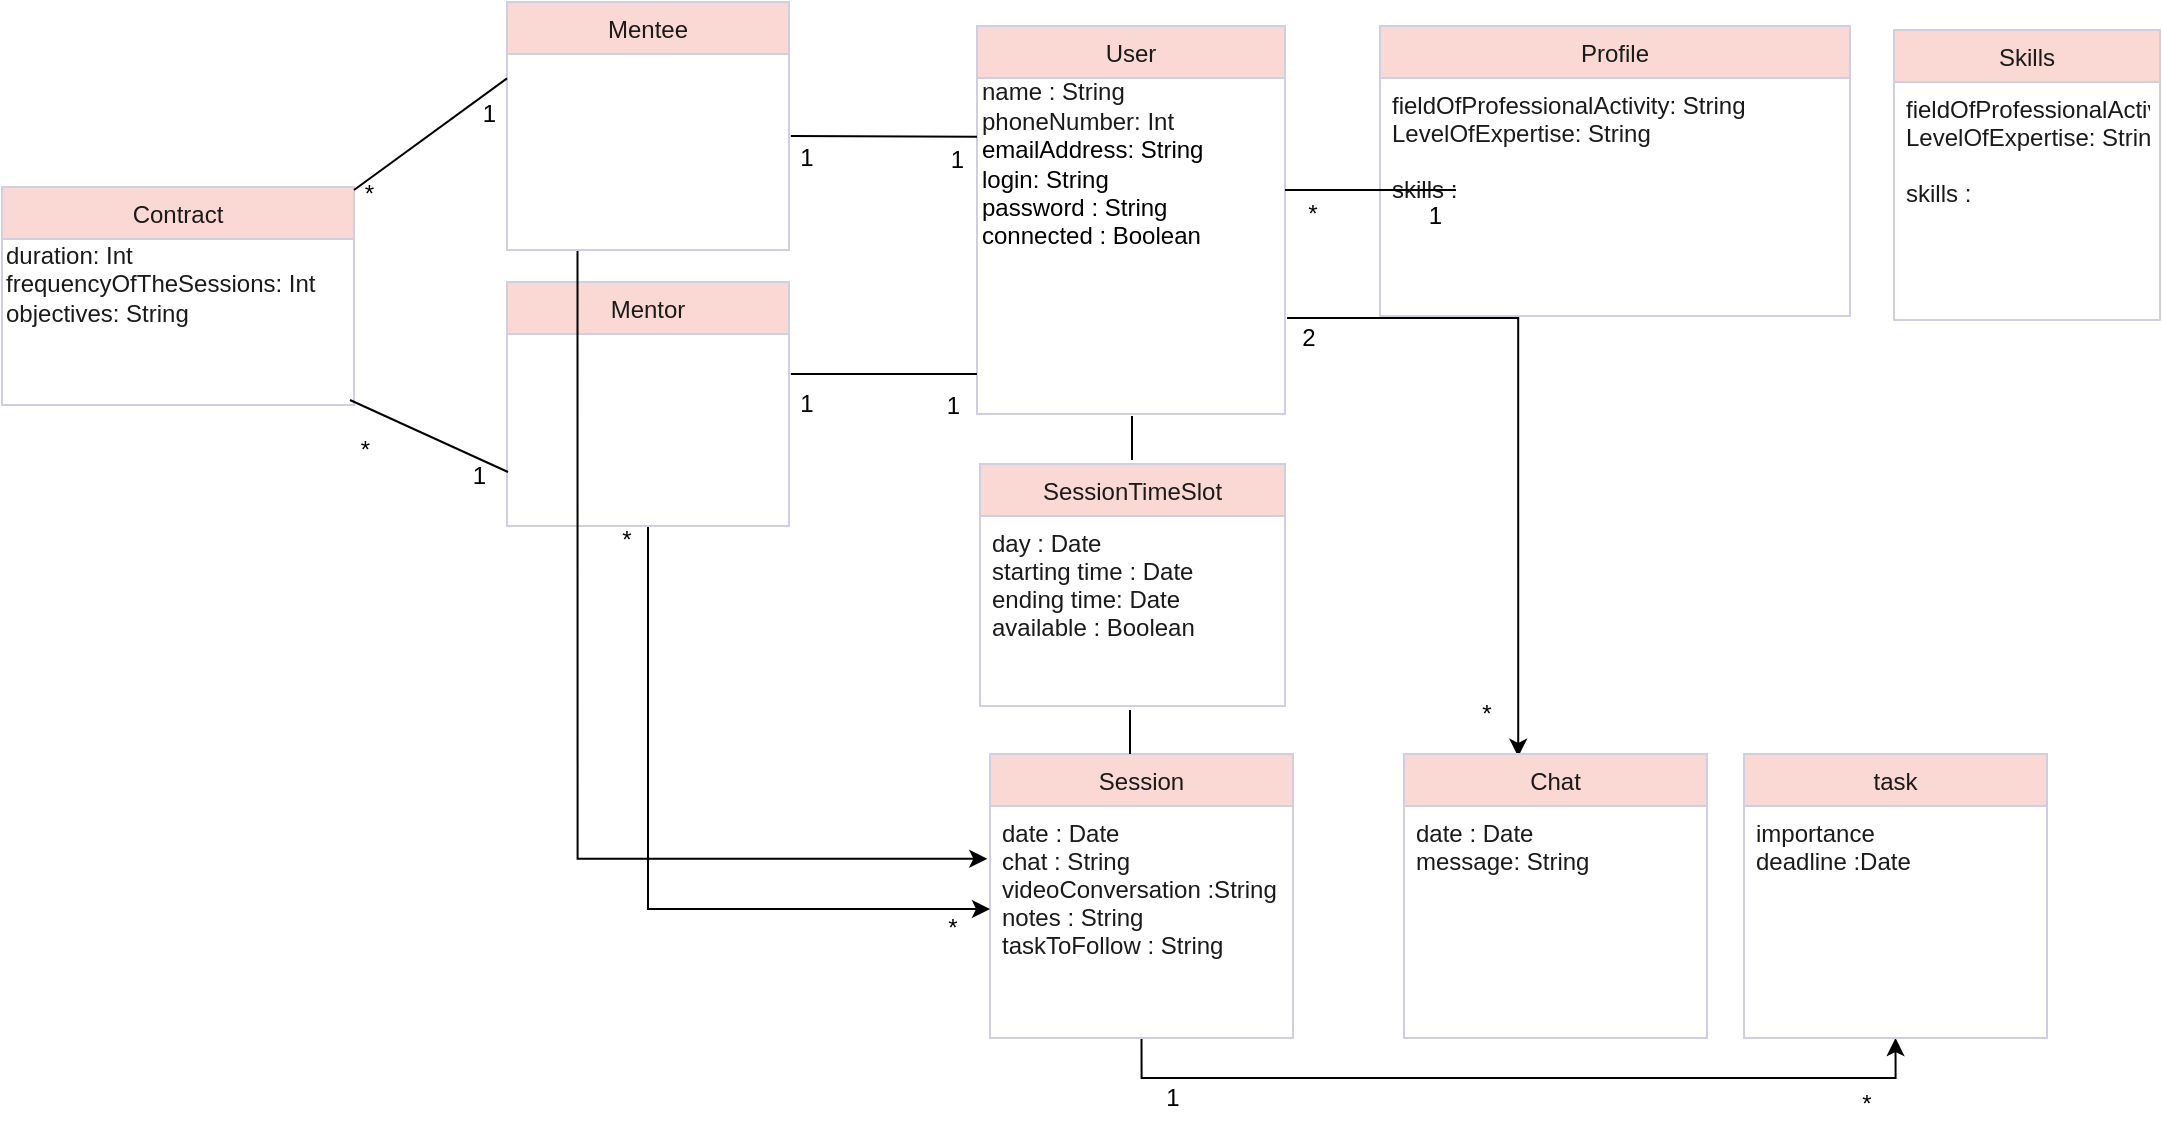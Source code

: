 <mxfile version="14.4.2" type="github">
  <diagram id="C5RBs43oDa-KdzZeNtuy" name="Page-1">
    <mxGraphModel dx="1248" dy="2331" grid="0" gridSize="10" guides="1" tooltips="1" connect="1" arrows="1" fold="1" page="1" pageScale="1" pageWidth="1169" pageHeight="827" background="none" math="0" shadow="0">
      <root>
        <mxCell id="WIyWlLk6GJQsqaUBKTNV-0" />
        <mxCell id="WIyWlLk6GJQsqaUBKTNV-1" parent="WIyWlLk6GJQsqaUBKTNV-0" />
        <mxCell id="Q_flQfqxZ9vED3J9GzEq-14" style="edgeStyle=orthogonalEdgeStyle;rounded=0;orthogonalLoop=1;jettySize=auto;html=1;exitX=1;exitY=0.75;exitDx=0;exitDy=0;entryX=0.377;entryY=0.01;entryDx=0;entryDy=0;entryPerimeter=0;" edge="1" parent="WIyWlLk6GJQsqaUBKTNV-1" source="zkfFHV4jXpPFQw0GAbJ--0" target="Q_flQfqxZ9vED3J9GzEq-4">
          <mxGeometry relative="1" as="geometry" />
        </mxCell>
        <mxCell id="zkfFHV4jXpPFQw0GAbJ--0" value="User" style="swimlane;fontStyle=0;align=center;verticalAlign=top;childLayout=stackLayout;horizontal=1;startSize=26;horizontalStack=0;resizeParent=1;resizeLast=0;collapsible=1;marginBottom=0;rounded=0;shadow=0;strokeWidth=1;fillColor=#FAD9D5;strokeColor=#D0CEE2;fontColor=#1A1A1A;perimeterSpacing=1;" parent="WIyWlLk6GJQsqaUBKTNV-1" vertex="1">
          <mxGeometry x="576.5" y="-1604" width="154" height="194" as="geometry">
            <mxRectangle x="230" y="140" width="160" height="26" as="alternateBounds" />
          </mxGeometry>
        </mxCell>
        <mxCell id="AnfF-M3w__2afX3o7AXB-13" value="&lt;span style=&quot;color: rgb(26 , 26 , 26)&quot;&gt;name : String&lt;br&gt;&lt;/span&gt;&lt;span style=&quot;color: rgb(26 , 26 , 26)&quot;&gt;phoneNumber: Int&lt;br&gt;&lt;/span&gt;emailAddress: String&lt;br&gt;&lt;div style=&quot;padding: 0px ; margin: 0px&quot;&gt;&lt;span&gt;login: String&lt;/span&gt;&lt;/div&gt;&lt;div style=&quot;padding: 0px ; margin: 0px&quot;&gt;&lt;span&gt;password : String&lt;/span&gt;&lt;/div&gt;&lt;div style=&quot;padding: 0px ; margin: 0px&quot;&gt;&lt;span&gt;connected : Boolean&lt;/span&gt;&lt;/div&gt;&lt;p&gt;&lt;/p&gt;" style="text;html=1;align=left;verticalAlign=middle;resizable=0;points=[];autosize=1;" parent="zkfFHV4jXpPFQw0GAbJ--0" vertex="1">
          <mxGeometry y="26" width="154" height="98" as="geometry" />
        </mxCell>
        <mxCell id="Q_flQfqxZ9vED3J9GzEq-10" style="edgeStyle=orthogonalEdgeStyle;rounded=0;orthogonalLoop=1;jettySize=auto;html=1;exitX=0.5;exitY=1;exitDx=0;exitDy=0;entryX=0.5;entryY=1;entryDx=0;entryDy=0;" edge="1" parent="WIyWlLk6GJQsqaUBKTNV-1" source="zkfFHV4jXpPFQw0GAbJ--6" target="Q_flQfqxZ9vED3J9GzEq-7">
          <mxGeometry relative="1" as="geometry" />
        </mxCell>
        <mxCell id="zkfFHV4jXpPFQw0GAbJ--6" value="Session" style="swimlane;fontStyle=0;align=center;verticalAlign=top;childLayout=stackLayout;horizontal=1;startSize=26;horizontalStack=0;resizeParent=1;resizeLast=0;collapsible=1;marginBottom=0;rounded=0;shadow=0;strokeWidth=1;fillColor=#FAD9D5;strokeColor=#D0CEE2;fontColor=#1A1A1A;" parent="WIyWlLk6GJQsqaUBKTNV-1" vertex="1">
          <mxGeometry x="583" y="-1240" width="151.5" height="142" as="geometry">
            <mxRectangle x="130" y="380" width="160" height="26" as="alternateBounds" />
          </mxGeometry>
        </mxCell>
        <mxCell id="iasEgWI5h-zd5aUJ1qRH-27" style="edgeStyle=orthogonalEdgeStyle;curved=0;rounded=1;sketch=0;orthogonalLoop=1;jettySize=auto;html=1;exitX=1;exitY=0.5;exitDx=0;exitDy=0;dashed=1;strokeColor=#09555B;fontColor=#1A1A1A;entryX=1;entryY=0.5;entryDx=0;entryDy=0;" parent="zkfFHV4jXpPFQw0GAbJ--6" edge="1">
          <mxGeometry relative="1" as="geometry">
            <mxPoint x="176.5" y="-292.5" as="targetPoint" />
            <mxPoint x="176.5" y="-292.5" as="sourcePoint" />
          </mxGeometry>
        </mxCell>
        <mxCell id="zkfFHV4jXpPFQw0GAbJ--8" value="date : Date&#xa;chat : String&#xa;videoConversation :String &#xa;notes : String&#xa;taskToFollow : String" style="text;align=left;verticalAlign=top;spacingLeft=4;spacingRight=4;overflow=hidden;rotatable=0;points=[[0,0.5],[1,0.5]];portConstraint=eastwest;rounded=0;shadow=0;html=0;fontColor=#1A1A1A;" parent="zkfFHV4jXpPFQw0GAbJ--6" vertex="1">
          <mxGeometry y="26" width="151.5" height="103" as="geometry" />
        </mxCell>
        <mxCell id="zkfFHV4jXpPFQw0GAbJ--13" value="Profile" style="swimlane;fontStyle=0;align=center;verticalAlign=top;childLayout=stackLayout;horizontal=1;startSize=26;horizontalStack=0;resizeParent=1;resizeLast=0;collapsible=1;marginBottom=0;rounded=0;shadow=0;strokeWidth=1;fillColor=#FAD9D5;strokeColor=#D0CEE2;fontColor=#1A1A1A;" parent="WIyWlLk6GJQsqaUBKTNV-1" vertex="1">
          <mxGeometry x="778" y="-1604" width="235" height="145" as="geometry">
            <mxRectangle x="340" y="380" width="170" height="26" as="alternateBounds" />
          </mxGeometry>
        </mxCell>
        <mxCell id="zkfFHV4jXpPFQw0GAbJ--14" value="fieldOfProfessionalActivity: String&#xa;LevelOfExpertise: String&#xa;&#xa;skills : " style="text;align=left;verticalAlign=top;spacingLeft=4;spacingRight=4;overflow=hidden;rotatable=0;points=[[0,0.5],[1,0.5]];portConstraint=eastwest;fontColor=#1A1A1A;" parent="zkfFHV4jXpPFQw0GAbJ--13" vertex="1">
          <mxGeometry y="26" width="235" height="78" as="geometry" />
        </mxCell>
        <mxCell id="zkfFHV4jXpPFQw0GAbJ--17" value="Contract" style="swimlane;fontStyle=0;align=center;verticalAlign=top;childLayout=stackLayout;horizontal=1;startSize=26;horizontalStack=0;resizeParent=1;resizeLast=0;collapsible=1;marginBottom=0;rounded=0;shadow=0;strokeWidth=1;fillColor=#FAD9D5;strokeColor=#D0CEE2;fontColor=#1A1A1A;" parent="WIyWlLk6GJQsqaUBKTNV-1" vertex="1">
          <mxGeometry x="89" y="-1523.5" width="176" height="109" as="geometry">
            <mxRectangle x="270" y="220" width="160" height="26" as="alternateBounds" />
          </mxGeometry>
        </mxCell>
        <mxCell id="EejjtPwQlQWwgJTkdmp0-24" value="duration: Int&lt;br&gt;frequencyOfTheSessions: Int&lt;br&gt;objectives: String" style="text;html=1;align=left;verticalAlign=middle;resizable=0;points=[];autosize=1;fontColor=#1A1A1A;" parent="zkfFHV4jXpPFQw0GAbJ--17" vertex="1">
          <mxGeometry y="26" width="176" height="45" as="geometry" />
        </mxCell>
        <mxCell id="6Gsl42CNQXsL94lYynWq-3" value="SessionTimeSlot" style="swimlane;fontStyle=0;align=center;verticalAlign=top;childLayout=stackLayout;horizontal=1;startSize=26;horizontalStack=0;resizeParent=1;resizeLast=0;collapsible=1;marginBottom=0;rounded=0;shadow=0;strokeWidth=1;fillColor=#FAD9D5;strokeColor=#D0CEE2;fontColor=#1A1A1A;" parent="WIyWlLk6GJQsqaUBKTNV-1" vertex="1">
          <mxGeometry x="578" y="-1385" width="152.5" height="121" as="geometry">
            <mxRectangle x="340" y="380" width="170" height="26" as="alternateBounds" />
          </mxGeometry>
        </mxCell>
        <mxCell id="6Gsl42CNQXsL94lYynWq-4" value="day : Date&#xa;starting time : Date&#xa;ending time: Date&#xa;available : Boolean&#xa;" style="text;align=left;verticalAlign=top;spacingLeft=4;spacingRight=4;overflow=hidden;rotatable=0;points=[[0,0.5],[1,0.5]];portConstraint=eastwest;fontColor=#1A1A1A;" parent="6Gsl42CNQXsL94lYynWq-3" vertex="1">
          <mxGeometry y="26" width="152.5" height="95" as="geometry" />
        </mxCell>
        <mxCell id="Q_flQfqxZ9vED3J9GzEq-2" style="edgeStyle=orthogonalEdgeStyle;rounded=0;orthogonalLoop=1;jettySize=auto;html=1;exitX=0.5;exitY=1;exitDx=0;exitDy=0;" edge="1" parent="WIyWlLk6GJQsqaUBKTNV-1" source="EejjtPwQlQWwgJTkdmp0-0" target="zkfFHV4jXpPFQw0GAbJ--8">
          <mxGeometry relative="1" as="geometry" />
        </mxCell>
        <mxCell id="EejjtPwQlQWwgJTkdmp0-0" value="Mentor" style="swimlane;fontStyle=0;align=center;verticalAlign=top;childLayout=stackLayout;horizontal=1;startSize=26;horizontalStack=0;resizeParent=1;resizeLast=0;collapsible=1;marginBottom=0;rounded=0;shadow=0;strokeWidth=1;fillColor=#FAD9D5;strokeColor=#D0CEE2;fontColor=#1A1A1A;" parent="WIyWlLk6GJQsqaUBKTNV-1" vertex="1">
          <mxGeometry x="341.5" y="-1476" width="141" height="122" as="geometry">
            <mxRectangle x="230" y="140" width="160" height="26" as="alternateBounds" />
          </mxGeometry>
        </mxCell>
        <mxCell id="Q_flQfqxZ9vED3J9GzEq-3" style="edgeStyle=orthogonalEdgeStyle;rounded=0;orthogonalLoop=1;jettySize=auto;html=1;exitX=0.25;exitY=1;exitDx=0;exitDy=0;entryX=-0.009;entryY=0.256;entryDx=0;entryDy=0;entryPerimeter=0;" edge="1" parent="WIyWlLk6GJQsqaUBKTNV-1" source="EejjtPwQlQWwgJTkdmp0-6" target="zkfFHV4jXpPFQw0GAbJ--8">
          <mxGeometry relative="1" as="geometry" />
        </mxCell>
        <mxCell id="EejjtPwQlQWwgJTkdmp0-6" value="Mentee" style="swimlane;fontStyle=0;align=center;verticalAlign=top;childLayout=stackLayout;horizontal=1;startSize=26;horizontalStack=0;resizeParent=1;resizeLast=0;collapsible=1;marginBottom=0;rounded=0;shadow=0;strokeWidth=1;fillColor=#FAD9D5;strokeColor=#D0CEE2;fontColor=#1A1A1A;" parent="WIyWlLk6GJQsqaUBKTNV-1" vertex="1">
          <mxGeometry x="341.5" y="-1616" width="141" height="124" as="geometry">
            <mxRectangle x="230" y="140" width="160" height="26" as="alternateBounds" />
          </mxGeometry>
        </mxCell>
        <mxCell id="BDFnZYUjpFA3TImfayYs-3" value="" style="endArrow=none;html=1;rounded=0;strokeColor=#000000;" parent="EejjtPwQlQWwgJTkdmp0-6" edge="1">
          <mxGeometry relative="1" as="geometry">
            <mxPoint x="-76.5" y="94" as="sourcePoint" />
            <mxPoint y="38.19" as="targetPoint" />
          </mxGeometry>
        </mxCell>
        <mxCell id="AnfF-M3w__2afX3o7AXB-26" value="" style="endArrow=none;html=1;rounded=0;strokeColor=#000000;" parent="WIyWlLk6GJQsqaUBKTNV-1" edge="1">
          <mxGeometry relative="1" as="geometry">
            <mxPoint x="730.5" y="-1522" as="sourcePoint" />
            <mxPoint x="816" y="-1522" as="targetPoint" />
          </mxGeometry>
        </mxCell>
        <mxCell id="AnfF-M3w__2afX3o7AXB-27" value="1" style="resizable=0;html=1;align=right;verticalAlign=bottom;" parent="AnfF-M3w__2afX3o7AXB-26" connectable="0" vertex="1">
          <mxGeometry x="1" relative="1" as="geometry">
            <mxPoint x="-6.5" y="21" as="offset" />
          </mxGeometry>
        </mxCell>
        <mxCell id="AnfF-M3w__2afX3o7AXB-28" value="*" style="text;html=1;align=center;verticalAlign=middle;resizable=0;points=[];autosize=1;" parent="WIyWlLk6GJQsqaUBKTNV-1" vertex="1">
          <mxGeometry x="736.5" y="-1519" width="15" height="18" as="geometry" />
        </mxCell>
        <mxCell id="AnfF-M3w__2afX3o7AXB-29" value="" style="endArrow=none;html=1;rounded=0;strokeColor=#000000;entryX=-0.006;entryY=0.146;entryDx=0;entryDy=0;entryPerimeter=0;" parent="WIyWlLk6GJQsqaUBKTNV-1" edge="1">
          <mxGeometry relative="1" as="geometry">
            <mxPoint x="483.42" y="-1549" as="sourcePoint" />
            <mxPoint x="576.496" y="-1548.62" as="targetPoint" />
          </mxGeometry>
        </mxCell>
        <mxCell id="AnfF-M3w__2afX3o7AXB-30" value="1" style="resizable=0;html=1;align=right;verticalAlign=bottom;" parent="AnfF-M3w__2afX3o7AXB-29" connectable="0" vertex="1">
          <mxGeometry x="1" relative="1" as="geometry">
            <mxPoint x="-6" y="20.62" as="offset" />
          </mxGeometry>
        </mxCell>
        <mxCell id="AnfF-M3w__2afX3o7AXB-31" value="1" style="text;html=1;align=center;verticalAlign=middle;resizable=0;points=[];autosize=1;" parent="WIyWlLk6GJQsqaUBKTNV-1" vertex="1">
          <mxGeometry x="482.5" y="-1547" width="16" height="18" as="geometry" />
        </mxCell>
        <mxCell id="AnfF-M3w__2afX3o7AXB-33" value="" style="endArrow=none;html=1;rounded=0;strokeColor=#000000;" parent="WIyWlLk6GJQsqaUBKTNV-1" edge="1">
          <mxGeometry relative="1" as="geometry">
            <mxPoint x="483.42" y="-1430" as="sourcePoint" />
            <mxPoint x="576.5" y="-1430" as="targetPoint" />
          </mxGeometry>
        </mxCell>
        <mxCell id="AnfF-M3w__2afX3o7AXB-34" value="1" style="resizable=0;html=1;align=right;verticalAlign=bottom;" parent="AnfF-M3w__2afX3o7AXB-33" connectable="0" vertex="1">
          <mxGeometry x="1" relative="1" as="geometry">
            <mxPoint x="-7.92" y="24" as="offset" />
          </mxGeometry>
        </mxCell>
        <mxCell id="AnfF-M3w__2afX3o7AXB-35" value="1" style="text;html=1;align=center;verticalAlign=middle;resizable=0;points=[];autosize=1;" parent="WIyWlLk6GJQsqaUBKTNV-1" vertex="1">
          <mxGeometry x="482.5" y="-1424" width="16" height="18" as="geometry" />
        </mxCell>
        <mxCell id="BDFnZYUjpFA3TImfayYs-7" value="1" style="resizable=0;html=1;align=right;verticalAlign=bottom;" parent="WIyWlLk6GJQsqaUBKTNV-1" connectable="0" vertex="1">
          <mxGeometry x="332" y="-1559" as="geometry">
            <mxPoint x="4" y="7" as="offset" />
          </mxGeometry>
        </mxCell>
        <mxCell id="BDFnZYUjpFA3TImfayYs-8" value="*" style="resizable=0;html=1;align=right;verticalAlign=bottom;" parent="WIyWlLk6GJQsqaUBKTNV-1" connectable="0" vertex="1">
          <mxGeometry x="815" y="-1469" as="geometry">
            <mxPoint x="-540" y="-43" as="offset" />
          </mxGeometry>
        </mxCell>
        <mxCell id="BDFnZYUjpFA3TImfayYs-9" value="1" style="resizable=0;html=1;align=right;verticalAlign=bottom;" parent="WIyWlLk6GJQsqaUBKTNV-1" connectable="0" vertex="1">
          <mxGeometry x="840" y="-1487" as="geometry">
            <mxPoint x="-509" y="116" as="offset" />
          </mxGeometry>
        </mxCell>
        <mxCell id="BDFnZYUjpFA3TImfayYs-10" value="*" style="resizable=0;html=1;align=right;verticalAlign=bottom;" parent="WIyWlLk6GJQsqaUBKTNV-1" connectable="0" vertex="1">
          <mxGeometry x="268" y="-1392" as="geometry">
            <mxPoint x="5" y="8" as="offset" />
          </mxGeometry>
        </mxCell>
        <mxCell id="BDFnZYUjpFA3TImfayYs-12" value="" style="endArrow=none;html=1;rounded=0;strokeColor=#000000;" parent="WIyWlLk6GJQsqaUBKTNV-1" edge="1">
          <mxGeometry relative="1" as="geometry">
            <mxPoint x="653" y="-1262" as="sourcePoint" />
            <mxPoint x="653" y="-1240" as="targetPoint" />
          </mxGeometry>
        </mxCell>
        <mxCell id="BDFnZYUjpFA3TImfayYs-14" value="" style="endArrow=none;html=1;rounded=0;strokeColor=#000000;" parent="WIyWlLk6GJQsqaUBKTNV-1" edge="1">
          <mxGeometry relative="1" as="geometry">
            <mxPoint x="654" y="-1409" as="sourcePoint" />
            <mxPoint x="654" y="-1387" as="targetPoint" />
          </mxGeometry>
        </mxCell>
        <mxCell id="BDFnZYUjpFA3TImfayYs-5" value="" style="endArrow=none;html=1;rounded=0;strokeColor=#000000;" parent="WIyWlLk6GJQsqaUBKTNV-1" edge="1">
          <mxGeometry relative="1" as="geometry">
            <mxPoint x="263" y="-1417" as="sourcePoint" />
            <mxPoint x="342" y="-1381" as="targetPoint" />
          </mxGeometry>
        </mxCell>
        <mxCell id="Q_flQfqxZ9vED3J9GzEq-4" value="Chat" style="swimlane;fontStyle=0;align=center;verticalAlign=top;childLayout=stackLayout;horizontal=1;startSize=26;horizontalStack=0;resizeParent=1;resizeLast=0;collapsible=1;marginBottom=0;rounded=0;shadow=0;strokeWidth=1;fillColor=#FAD9D5;strokeColor=#D0CEE2;fontColor=#1A1A1A;" vertex="1" parent="WIyWlLk6GJQsqaUBKTNV-1">
          <mxGeometry x="790" y="-1240" width="151.5" height="142" as="geometry">
            <mxRectangle x="130" y="380" width="160" height="26" as="alternateBounds" />
          </mxGeometry>
        </mxCell>
        <mxCell id="Q_flQfqxZ9vED3J9GzEq-5" style="edgeStyle=orthogonalEdgeStyle;curved=0;rounded=1;sketch=0;orthogonalLoop=1;jettySize=auto;html=1;exitX=1;exitY=0.5;exitDx=0;exitDy=0;dashed=1;strokeColor=#09555B;fontColor=#1A1A1A;entryX=1;entryY=0.5;entryDx=0;entryDy=0;" edge="1" parent="Q_flQfqxZ9vED3J9GzEq-4">
          <mxGeometry relative="1" as="geometry">
            <mxPoint x="176.5" y="-292.5" as="targetPoint" />
            <mxPoint x="176.5" y="-292.5" as="sourcePoint" />
          </mxGeometry>
        </mxCell>
        <mxCell id="Q_flQfqxZ9vED3J9GzEq-6" value="date : Date&#xa;message: String&#xa;" style="text;align=left;verticalAlign=top;spacingLeft=4;spacingRight=4;overflow=hidden;rotatable=0;points=[[0,0.5],[1,0.5]];portConstraint=eastwest;rounded=0;shadow=0;html=0;fontColor=#1A1A1A;" vertex="1" parent="Q_flQfqxZ9vED3J9GzEq-4">
          <mxGeometry y="26" width="151.5" height="103" as="geometry" />
        </mxCell>
        <mxCell id="Q_flQfqxZ9vED3J9GzEq-7" value="task" style="swimlane;fontStyle=0;align=center;verticalAlign=top;childLayout=stackLayout;horizontal=1;startSize=26;horizontalStack=0;resizeParent=1;resizeLast=0;collapsible=1;marginBottom=0;rounded=0;shadow=0;strokeWidth=1;fillColor=#FAD9D5;strokeColor=#D0CEE2;fontColor=#1A1A1A;" vertex="1" parent="WIyWlLk6GJQsqaUBKTNV-1">
          <mxGeometry x="960" y="-1240" width="151.5" height="142" as="geometry">
            <mxRectangle x="130" y="380" width="160" height="26" as="alternateBounds" />
          </mxGeometry>
        </mxCell>
        <mxCell id="Q_flQfqxZ9vED3J9GzEq-8" style="edgeStyle=orthogonalEdgeStyle;curved=0;rounded=1;sketch=0;orthogonalLoop=1;jettySize=auto;html=1;exitX=1;exitY=0.5;exitDx=0;exitDy=0;dashed=1;strokeColor=#09555B;fontColor=#1A1A1A;entryX=1;entryY=0.5;entryDx=0;entryDy=0;" edge="1" parent="Q_flQfqxZ9vED3J9GzEq-7">
          <mxGeometry relative="1" as="geometry">
            <mxPoint x="176.5" y="-292.5" as="targetPoint" />
            <mxPoint x="176.5" y="-292.5" as="sourcePoint" />
          </mxGeometry>
        </mxCell>
        <mxCell id="Q_flQfqxZ9vED3J9GzEq-9" value="importance&#xa;deadline :Date&#xa;" style="text;align=left;verticalAlign=top;spacingLeft=4;spacingRight=4;overflow=hidden;rotatable=0;points=[[0,0.5],[1,0.5]];portConstraint=eastwest;rounded=0;shadow=0;html=0;fontColor=#1A1A1A;" vertex="1" parent="Q_flQfqxZ9vED3J9GzEq-7">
          <mxGeometry y="26" width="151.5" height="103" as="geometry" />
        </mxCell>
        <mxCell id="Q_flQfqxZ9vED3J9GzEq-11" value="1" style="text;html=1;align=center;verticalAlign=middle;resizable=0;points=[];autosize=1;" vertex="1" parent="WIyWlLk6GJQsqaUBKTNV-1">
          <mxGeometry x="666" y="-1077" width="16" height="18" as="geometry" />
        </mxCell>
        <mxCell id="Q_flQfqxZ9vED3J9GzEq-12" value="*" style="text;html=1;align=center;verticalAlign=middle;resizable=0;points=[];autosize=1;" vertex="1" parent="WIyWlLk6GJQsqaUBKTNV-1">
          <mxGeometry x="1013" y="-1074" width="15" height="18" as="geometry" />
        </mxCell>
        <mxCell id="Q_flQfqxZ9vED3J9GzEq-15" value="2" style="text;html=1;align=center;verticalAlign=middle;resizable=0;points=[];autosize=1;" vertex="1" parent="WIyWlLk6GJQsqaUBKTNV-1">
          <mxGeometry x="734" y="-1457" width="16" height="18" as="geometry" />
        </mxCell>
        <mxCell id="Q_flQfqxZ9vED3J9GzEq-16" value="*" style="text;html=1;align=center;verticalAlign=middle;resizable=0;points=[];autosize=1;" vertex="1" parent="WIyWlLk6GJQsqaUBKTNV-1">
          <mxGeometry x="823" y="-1269" width="15" height="18" as="geometry" />
        </mxCell>
        <mxCell id="Q_flQfqxZ9vED3J9GzEq-17" value="*" style="text;html=1;align=center;verticalAlign=middle;resizable=0;points=[];autosize=1;" vertex="1" parent="WIyWlLk6GJQsqaUBKTNV-1">
          <mxGeometry x="556" y="-1162" width="15" height="18" as="geometry" />
        </mxCell>
        <mxCell id="Q_flQfqxZ9vED3J9GzEq-18" value="*" style="text;html=1;align=center;verticalAlign=middle;resizable=0;points=[];autosize=1;" vertex="1" parent="WIyWlLk6GJQsqaUBKTNV-1">
          <mxGeometry x="393" y="-1356" width="15" height="18" as="geometry" />
        </mxCell>
        <mxCell id="Q_flQfqxZ9vED3J9GzEq-19" value="Skills" style="swimlane;fontStyle=0;align=center;verticalAlign=top;childLayout=stackLayout;horizontal=1;startSize=26;horizontalStack=0;resizeParent=1;resizeLast=0;collapsible=1;marginBottom=0;rounded=0;shadow=0;strokeWidth=1;fillColor=#FAD9D5;strokeColor=#D0CEE2;fontColor=#1A1A1A;" vertex="1" parent="WIyWlLk6GJQsqaUBKTNV-1">
          <mxGeometry x="1035" y="-1602" width="133" height="145" as="geometry">
            <mxRectangle x="340" y="380" width="170" height="26" as="alternateBounds" />
          </mxGeometry>
        </mxCell>
        <mxCell id="Q_flQfqxZ9vED3J9GzEq-20" value="fieldOfProfessionalActivity: String&#xa;LevelOfExpertise: String&#xa;&#xa;skills : " style="text;align=left;verticalAlign=top;spacingLeft=4;spacingRight=4;overflow=hidden;rotatable=0;points=[[0,0.5],[1,0.5]];portConstraint=eastwest;fontColor=#1A1A1A;" vertex="1" parent="Q_flQfqxZ9vED3J9GzEq-19">
          <mxGeometry y="26" width="133" height="78" as="geometry" />
        </mxCell>
      </root>
    </mxGraphModel>
  </diagram>
</mxfile>
